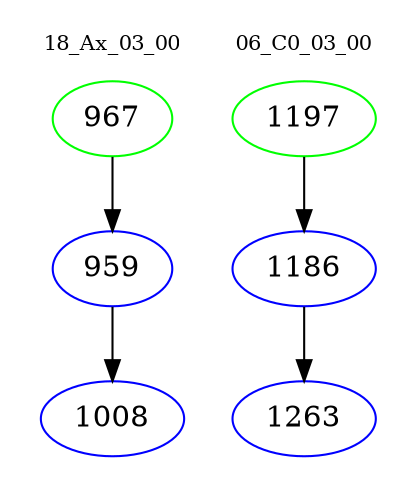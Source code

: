 digraph{
subgraph cluster_0 {
color = white
label = "18_Ax_03_00";
fontsize=10;
T0_967 [label="967", color="green"]
T0_967 -> T0_959 [color="black"]
T0_959 [label="959", color="blue"]
T0_959 -> T0_1008 [color="black"]
T0_1008 [label="1008", color="blue"]
}
subgraph cluster_1 {
color = white
label = "06_C0_03_00";
fontsize=10;
T1_1197 [label="1197", color="green"]
T1_1197 -> T1_1186 [color="black"]
T1_1186 [label="1186", color="blue"]
T1_1186 -> T1_1263 [color="black"]
T1_1263 [label="1263", color="blue"]
}
}
